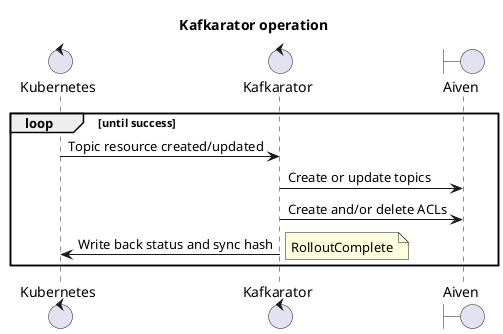 @startuml

title Kafkarator operation

control kubernetes as "Kubernetes"
control kafkarator as "Kafkarator"
boundary aiven as "Aiven"

loop until success
kubernetes -> kafkarator : Topic resource created/updated
kafkarator -> aiven : Create or update topics
kafkarator -> aiven : Create and/or delete ACLs
kafkarator -> kubernetes : Write back status and sync hash
note right: RolloutComplete
end

@enduml
